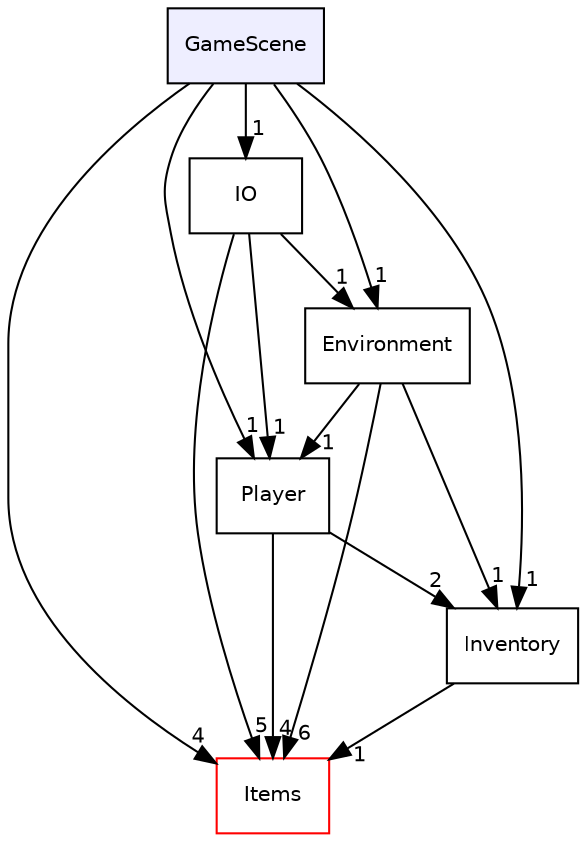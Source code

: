 digraph "GameScene" {
  compound=true
  node [ fontsize="10", fontname="Helvetica"];
  edge [ labelfontsize="10", labelfontname="Helvetica"];
  dir_28a82802b42a78857cfdb908f776cfce [shape=box, label="GameScene", style="filled", fillcolor="#eeeeff", pencolor="black", URL="dir_28a82802b42a78857cfdb908f776cfce.html"];
  dir_7d02ce0627a9d08bc7415ddf5065332d [shape=box label="Items" fillcolor="white" style="filled" color="red" URL="dir_7d02ce0627a9d08bc7415ddf5065332d.html"];
  dir_f0b8d3380d5649deec2d780f35ec3ac5 [shape=box label="IO" URL="dir_f0b8d3380d5649deec2d780f35ec3ac5.html"];
  dir_c049039abd2482638da2b3d05566ace6 [shape=box label="Player" URL="dir_c049039abd2482638da2b3d05566ace6.html"];
  dir_a70a5b24ae6fb2afe5978945d07cbb76 [shape=box label="Inventory" URL="dir_a70a5b24ae6fb2afe5978945d07cbb76.html"];
  dir_bfb28731201ce952010d61bc91e9ec1d [shape=box label="Environment" URL="dir_bfb28731201ce952010d61bc91e9ec1d.html"];
  dir_f0b8d3380d5649deec2d780f35ec3ac5->dir_7d02ce0627a9d08bc7415ddf5065332d [headlabel="5", labeldistance=1.5 headhref="dir_000005_000006.html"];
  dir_f0b8d3380d5649deec2d780f35ec3ac5->dir_c049039abd2482638da2b3d05566ace6 [headlabel="1", labeldistance=1.5 headhref="dir_000005_000017.html"];
  dir_f0b8d3380d5649deec2d780f35ec3ac5->dir_bfb28731201ce952010d61bc91e9ec1d [headlabel="1", labeldistance=1.5 headhref="dir_000005_000002.html"];
  dir_c049039abd2482638da2b3d05566ace6->dir_7d02ce0627a9d08bc7415ddf5065332d [headlabel="4", labeldistance=1.5 headhref="dir_000017_000006.html"];
  dir_c049039abd2482638da2b3d05566ace6->dir_a70a5b24ae6fb2afe5978945d07cbb76 [headlabel="2", labeldistance=1.5 headhref="dir_000017_000004.html"];
  dir_a70a5b24ae6fb2afe5978945d07cbb76->dir_7d02ce0627a9d08bc7415ddf5065332d [headlabel="1", labeldistance=1.5 headhref="dir_000004_000006.html"];
  dir_bfb28731201ce952010d61bc91e9ec1d->dir_7d02ce0627a9d08bc7415ddf5065332d [headlabel="6", labeldistance=1.5 headhref="dir_000002_000006.html"];
  dir_bfb28731201ce952010d61bc91e9ec1d->dir_c049039abd2482638da2b3d05566ace6 [headlabel="1", labeldistance=1.5 headhref="dir_000002_000017.html"];
  dir_bfb28731201ce952010d61bc91e9ec1d->dir_a70a5b24ae6fb2afe5978945d07cbb76 [headlabel="1", labeldistance=1.5 headhref="dir_000002_000004.html"];
  dir_28a82802b42a78857cfdb908f776cfce->dir_7d02ce0627a9d08bc7415ddf5065332d [headlabel="4", labeldistance=1.5 headhref="dir_000003_000006.html"];
  dir_28a82802b42a78857cfdb908f776cfce->dir_f0b8d3380d5649deec2d780f35ec3ac5 [headlabel="1", labeldistance=1.5 headhref="dir_000003_000005.html"];
  dir_28a82802b42a78857cfdb908f776cfce->dir_c049039abd2482638da2b3d05566ace6 [headlabel="1", labeldistance=1.5 headhref="dir_000003_000017.html"];
  dir_28a82802b42a78857cfdb908f776cfce->dir_a70a5b24ae6fb2afe5978945d07cbb76 [headlabel="1", labeldistance=1.5 headhref="dir_000003_000004.html"];
  dir_28a82802b42a78857cfdb908f776cfce->dir_bfb28731201ce952010d61bc91e9ec1d [headlabel="1", labeldistance=1.5 headhref="dir_000003_000002.html"];
}
